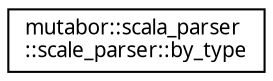 digraph "Grafische Darstellung der Klassenhierarchie"
{
  edge [fontname="Sans",fontsize="10",labelfontname="Sans",labelfontsize="10"];
  node [fontname="Sans",fontsize="10",shape=record];
  rankdir="LR";
  Node0 [label="mutabor::scala_parser\l::scale_parser::by_type",height=0.2,width=0.4,color="black", fillcolor="white", style="filled",URL="$d2/dfc/structmutabor_1_1scala__parser_1_1scale__parser_1_1by__type.html",tooltip="Type access provider for token (enum) based symbols. "];
}

